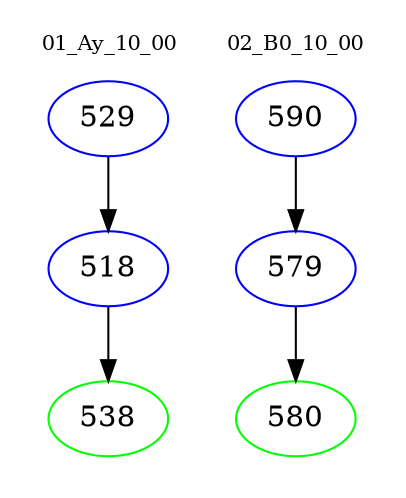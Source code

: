 digraph{
subgraph cluster_0 {
color = white
label = "01_Ay_10_00";
fontsize=10;
T0_529 [label="529", color="blue"]
T0_529 -> T0_518 [color="black"]
T0_518 [label="518", color="blue"]
T0_518 -> T0_538 [color="black"]
T0_538 [label="538", color="green"]
}
subgraph cluster_1 {
color = white
label = "02_B0_10_00";
fontsize=10;
T1_590 [label="590", color="blue"]
T1_590 -> T1_579 [color="black"]
T1_579 [label="579", color="blue"]
T1_579 -> T1_580 [color="black"]
T1_580 [label="580", color="green"]
}
}

